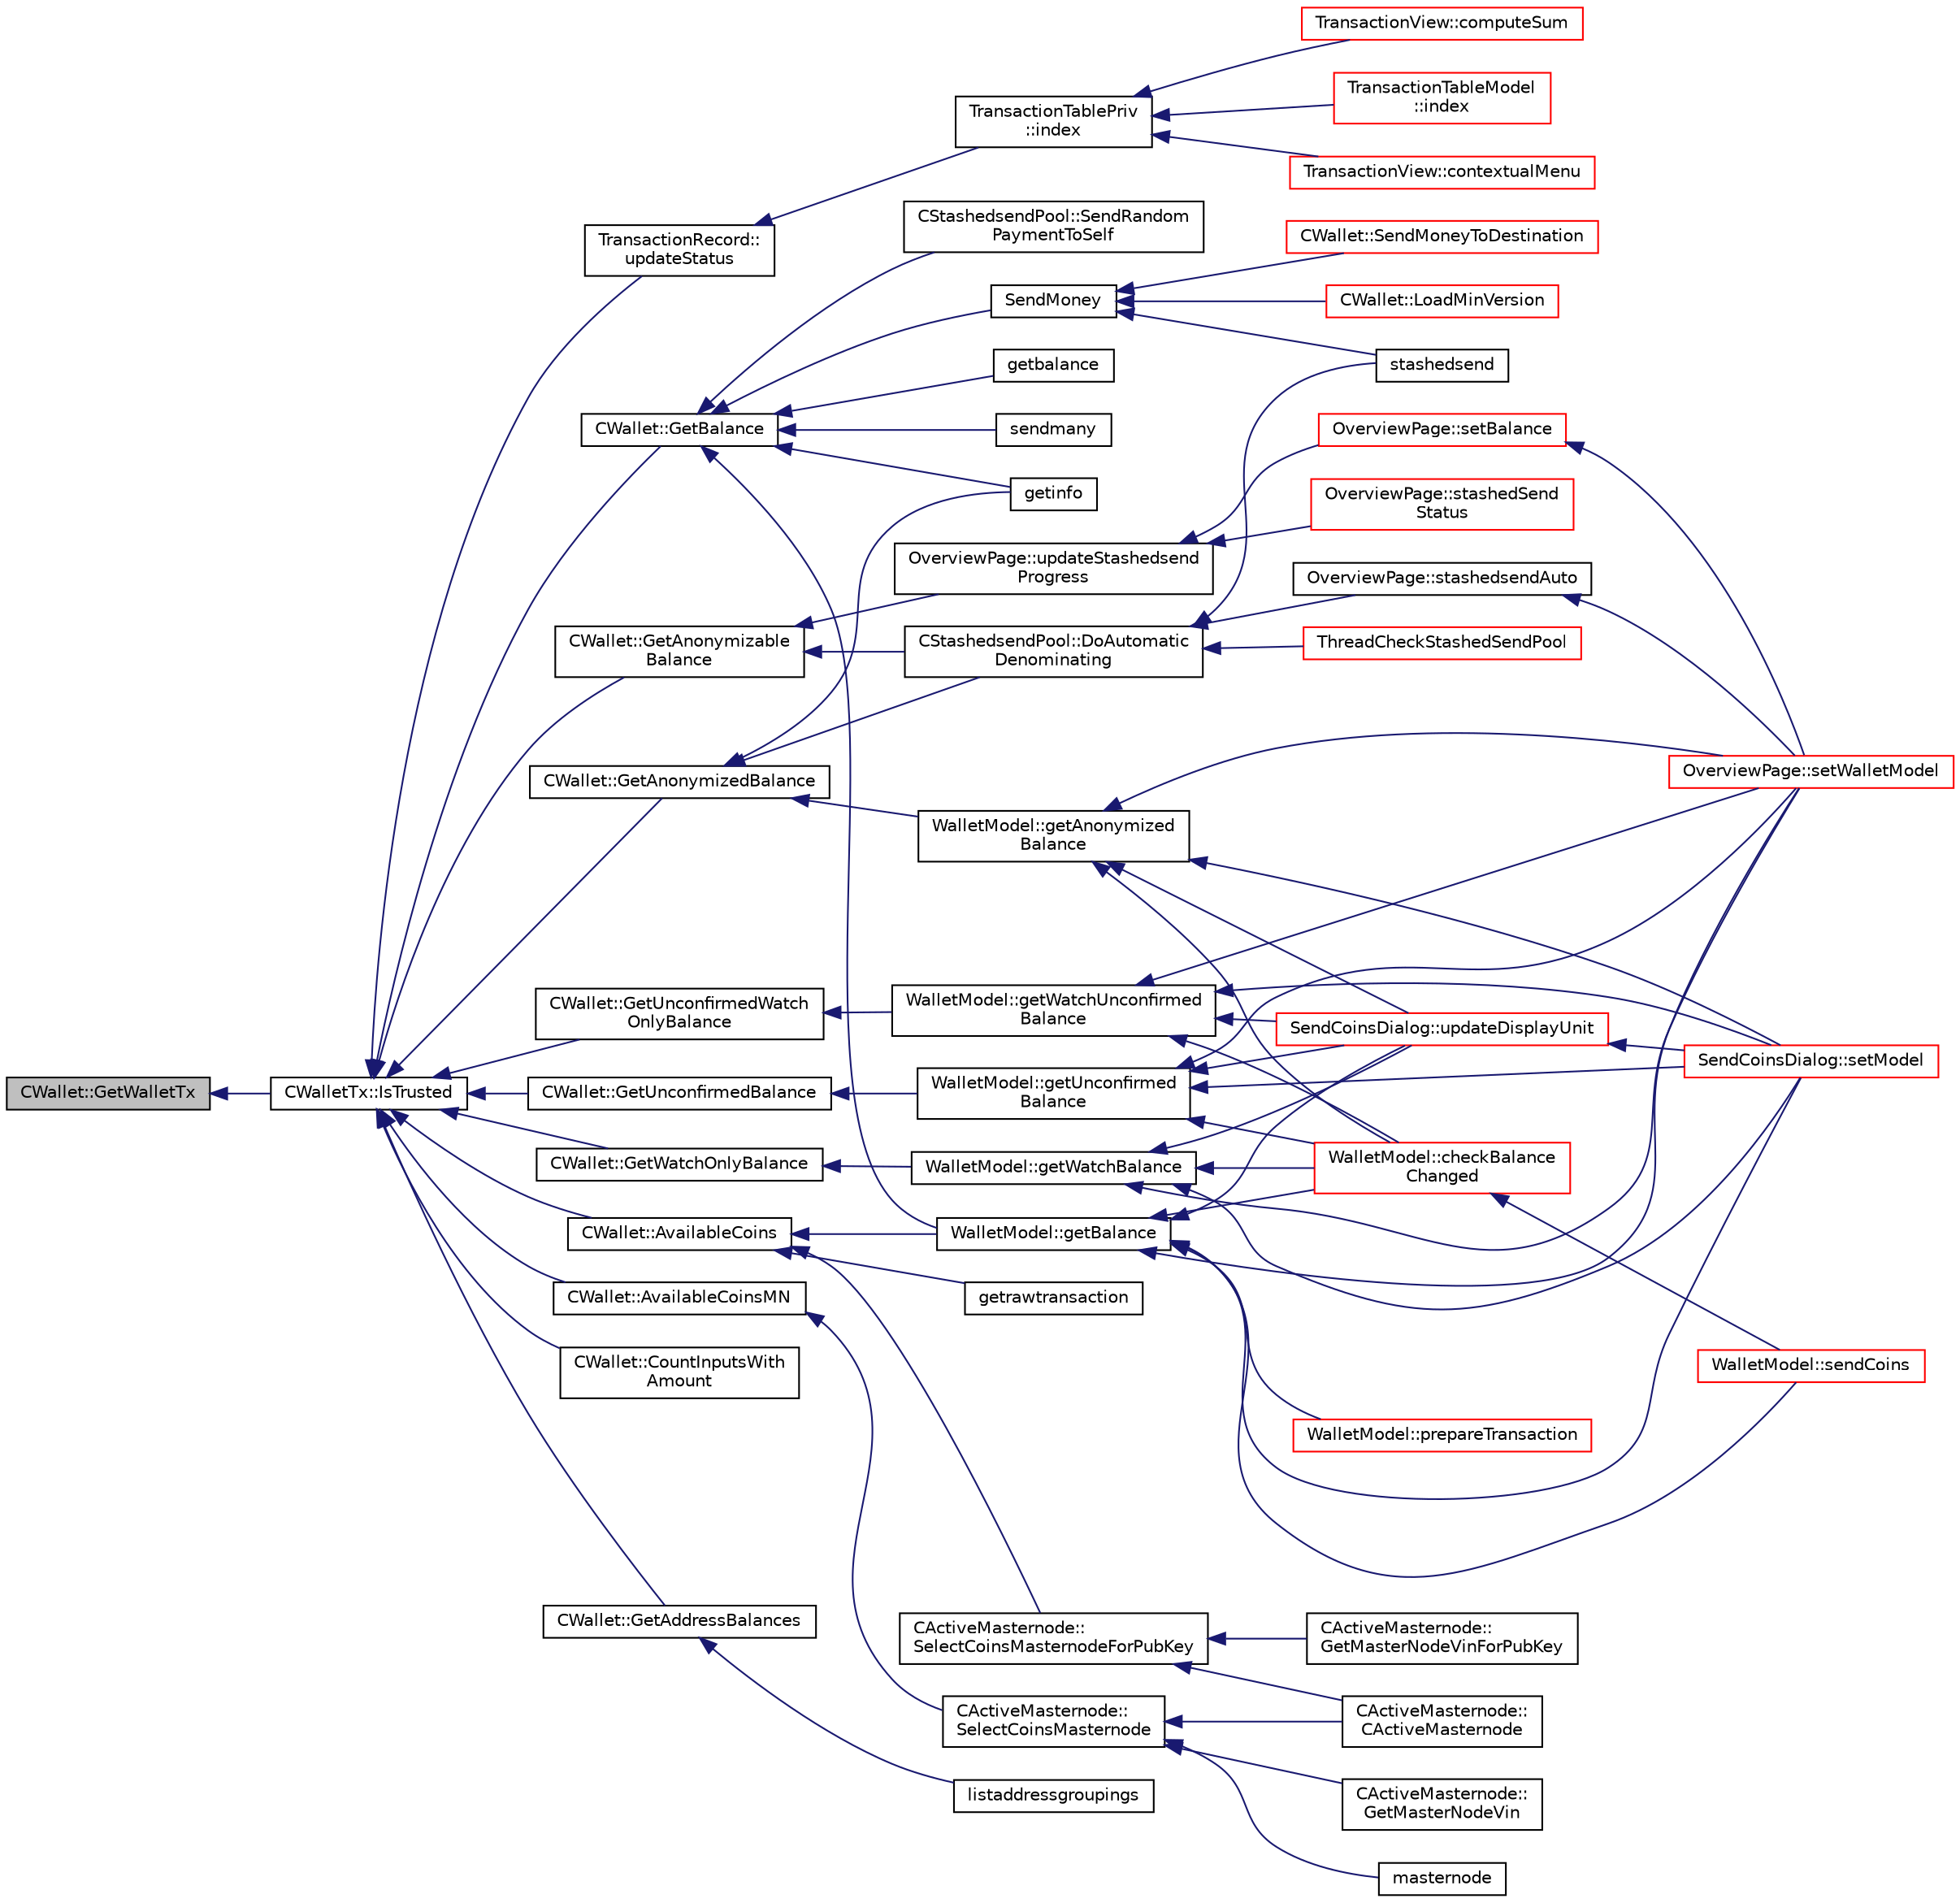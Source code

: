 digraph "CWallet::GetWalletTx"
{
  edge [fontname="Helvetica",fontsize="10",labelfontname="Helvetica",labelfontsize="10"];
  node [fontname="Helvetica",fontsize="10",shape=record];
  rankdir="LR";
  Node1896 [label="CWallet::GetWalletTx",height=0.2,width=0.4,color="black", fillcolor="grey75", style="filled", fontcolor="black"];
  Node1896 -> Node1897 [dir="back",color="midnightblue",fontsize="10",style="solid",fontname="Helvetica"];
  Node1897 [label="CWalletTx::IsTrusted",height=0.2,width=0.4,color="black", fillcolor="white", style="filled",URL="$d6/d53/class_c_wallet_tx.html#a71efb0d5b5def8ae00a1d74b8741bfcb"];
  Node1897 -> Node1898 [dir="back",color="midnightblue",fontsize="10",style="solid",fontname="Helvetica"];
  Node1898 [label="TransactionRecord::\lupdateStatus",height=0.2,width=0.4,color="black", fillcolor="white", style="filled",URL="$d1/da7/class_transaction_record.html#a9b643dd885a790ae511705a1446556be",tooltip="Update status from core wallet tx. "];
  Node1898 -> Node1899 [dir="back",color="midnightblue",fontsize="10",style="solid",fontname="Helvetica"];
  Node1899 [label="TransactionTablePriv\l::index",height=0.2,width=0.4,color="black", fillcolor="white", style="filled",URL="$d2/ddb/class_transaction_table_priv.html#ac692aa6aa7820e80accc971c70e0fae5"];
  Node1899 -> Node1900 [dir="back",color="midnightblue",fontsize="10",style="solid",fontname="Helvetica"];
  Node1900 [label="TransactionTableModel\l::index",height=0.2,width=0.4,color="red", fillcolor="white", style="filled",URL="$d7/dfe/class_transaction_table_model.html#af3a9a49314f80268a77a704f7f028905"];
  Node1899 -> Node1909 [dir="back",color="midnightblue",fontsize="10",style="solid",fontname="Helvetica"];
  Node1909 [label="TransactionView::contextualMenu",height=0.2,width=0.4,color="red", fillcolor="white", style="filled",URL="$d2/d2c/class_transaction_view.html#abe5793b86a4ea6f80a6d822ee878e646"];
  Node1899 -> Node1911 [dir="back",color="midnightblue",fontsize="10",style="solid",fontname="Helvetica"];
  Node1911 [label="TransactionView::computeSum",height=0.2,width=0.4,color="red", fillcolor="white", style="filled",URL="$d2/d2c/class_transaction_view.html#abb2ea48a61bb12a0dda9d63952adc50e",tooltip="Compute sum of all selected transactions. "];
  Node1897 -> Node1914 [dir="back",color="midnightblue",fontsize="10",style="solid",fontname="Helvetica"];
  Node1914 [label="CWallet::GetBalance",height=0.2,width=0.4,color="black", fillcolor="white", style="filled",URL="$d2/de5/class_c_wallet.html#aa6522c2833bc0a84d216cf102b51ba05"];
  Node1914 -> Node1915 [dir="back",color="midnightblue",fontsize="10",style="solid",fontname="Helvetica"];
  Node1915 [label="WalletModel::getBalance",height=0.2,width=0.4,color="black", fillcolor="white", style="filled",URL="$d4/d27/class_wallet_model.html#a4d2cb225a19b89c64f4b5d81faf89beb"];
  Node1915 -> Node1916 [dir="back",color="midnightblue",fontsize="10",style="solid",fontname="Helvetica"];
  Node1916 [label="OverviewPage::setWalletModel",height=0.2,width=0.4,color="red", fillcolor="white", style="filled",URL="$d1/d91/class_overview_page.html#a2ed52a3a87e9c74fee38fa873c9bc71f"];
  Node1915 -> Node1917 [dir="back",color="midnightblue",fontsize="10",style="solid",fontname="Helvetica"];
  Node1917 [label="SendCoinsDialog::setModel",height=0.2,width=0.4,color="red", fillcolor="white", style="filled",URL="$d6/de6/class_send_coins_dialog.html#a73a6c1b1850a334ee652ac167713a2aa"];
  Node1915 -> Node1918 [dir="back",color="midnightblue",fontsize="10",style="solid",fontname="Helvetica"];
  Node1918 [label="SendCoinsDialog::updateDisplayUnit",height=0.2,width=0.4,color="red", fillcolor="white", style="filled",URL="$d6/de6/class_send_coins_dialog.html#a74815ad8502b126200b6fd2e59e9f042"];
  Node1918 -> Node1917 [dir="back",color="midnightblue",fontsize="10",style="solid",fontname="Helvetica"];
  Node1915 -> Node1920 [dir="back",color="midnightblue",fontsize="10",style="solid",fontname="Helvetica"];
  Node1920 [label="WalletModel::checkBalance\lChanged",height=0.2,width=0.4,color="red", fillcolor="white", style="filled",URL="$d4/d27/class_wallet_model.html#adcc4eb8cd71cb4de223621866bb7fb7d"];
  Node1920 -> Node1921 [dir="back",color="midnightblue",fontsize="10",style="solid",fontname="Helvetica"];
  Node1921 [label="WalletModel::sendCoins",height=0.2,width=0.4,color="red", fillcolor="white", style="filled",URL="$d4/d27/class_wallet_model.html#a053fb3ff2b8b0347f83e6bb591126746"];
  Node1915 -> Node1924 [dir="back",color="midnightblue",fontsize="10",style="solid",fontname="Helvetica"];
  Node1924 [label="WalletModel::prepareTransaction",height=0.2,width=0.4,color="red", fillcolor="white", style="filled",URL="$d4/d27/class_wallet_model.html#a8abc851901c7c7343ebfb5a8e5fc0154"];
  Node1915 -> Node1921 [dir="back",color="midnightblue",fontsize="10",style="solid",fontname="Helvetica"];
  Node1914 -> Node1925 [dir="back",color="midnightblue",fontsize="10",style="solid",fontname="Helvetica"];
  Node1925 [label="getinfo",height=0.2,width=0.4,color="black", fillcolor="white", style="filled",URL="$db/d48/rpcmisc_8cpp.html#a70335b93783d51e48d276a1e08bd721a"];
  Node1914 -> Node1926 [dir="back",color="midnightblue",fontsize="10",style="solid",fontname="Helvetica"];
  Node1926 [label="SendMoney",height=0.2,width=0.4,color="black", fillcolor="white", style="filled",URL="$d5/d6b/rpcstashedsend_8cpp.html#a49669702f73a24c1d1dc5a08d7c0785f"];
  Node1926 -> Node1927 [dir="back",color="midnightblue",fontsize="10",style="solid",fontname="Helvetica"];
  Node1927 [label="stashedsend",height=0.2,width=0.4,color="black", fillcolor="white", style="filled",URL="$d5/d6b/rpcstashedsend_8cpp.html#a5a7cb1ad55aeaa8bcbb5172e9153a75a"];
  Node1926 -> Node1928 [dir="back",color="midnightblue",fontsize="10",style="solid",fontname="Helvetica"];
  Node1928 [label="CWallet::SendMoneyToDestination",height=0.2,width=0.4,color="red", fillcolor="white", style="filled",URL="$d2/de5/class_c_wallet.html#aad5d55fc472f6b9ccbec5af0a7246d60"];
  Node1926 -> Node1931 [dir="back",color="midnightblue",fontsize="10",style="solid",fontname="Helvetica"];
  Node1931 [label="CWallet::LoadMinVersion",height=0.2,width=0.4,color="red", fillcolor="white", style="filled",URL="$d2/de5/class_c_wallet.html#a88317da8dab80135b8db73e945e15b60"];
  Node1914 -> Node1938 [dir="back",color="midnightblue",fontsize="10",style="solid",fontname="Helvetica"];
  Node1938 [label="getbalance",height=0.2,width=0.4,color="black", fillcolor="white", style="filled",URL="$df/d1d/rpcwallet_8cpp.html#a1fdcef480c78c033eb587bd442ec305f"];
  Node1914 -> Node1939 [dir="back",color="midnightblue",fontsize="10",style="solid",fontname="Helvetica"];
  Node1939 [label="sendmany",height=0.2,width=0.4,color="black", fillcolor="white", style="filled",URL="$df/d1d/rpcwallet_8cpp.html#adeb5f23f20fb4e589dab23cadf75c92d"];
  Node1914 -> Node1940 [dir="back",color="midnightblue",fontsize="10",style="solid",fontname="Helvetica"];
  Node1940 [label="CStashedsendPool::SendRandom\lPaymentToSelf",height=0.2,width=0.4,color="black", fillcolor="white", style="filled",URL="$dd/d8a/class_c_stashedsend_pool.html#acd9417cd11b55cbec6a04a41fbbba939",tooltip="Used for liquidity providers. "];
  Node1897 -> Node1941 [dir="back",color="midnightblue",fontsize="10",style="solid",fontname="Helvetica"];
  Node1941 [label="CWallet::GetAnonymizable\lBalance",height=0.2,width=0.4,color="black", fillcolor="white", style="filled",URL="$d2/de5/class_c_wallet.html#a173ba5fb0dee2879755682ec21ee57a7"];
  Node1941 -> Node1942 [dir="back",color="midnightblue",fontsize="10",style="solid",fontname="Helvetica"];
  Node1942 [label="OverviewPage::updateStashedsend\lProgress",height=0.2,width=0.4,color="black", fillcolor="white", style="filled",URL="$d1/d91/class_overview_page.html#acf4dda06d83173e5c701f4953c6a09aa"];
  Node1942 -> Node1943 [dir="back",color="midnightblue",fontsize="10",style="solid",fontname="Helvetica"];
  Node1943 [label="OverviewPage::setBalance",height=0.2,width=0.4,color="red", fillcolor="white", style="filled",URL="$d1/d91/class_overview_page.html#a070a269ea7c7aacf129e6325fcd8343a"];
  Node1943 -> Node1916 [dir="back",color="midnightblue",fontsize="10",style="solid",fontname="Helvetica"];
  Node1942 -> Node1945 [dir="back",color="midnightblue",fontsize="10",style="solid",fontname="Helvetica"];
  Node1945 [label="OverviewPage::stashedSend\lStatus",height=0.2,width=0.4,color="red", fillcolor="white", style="filled",URL="$d1/d91/class_overview_page.html#ac6d1b3475132a87b31c1510014e4d0e7"];
  Node1941 -> Node1949 [dir="back",color="midnightblue",fontsize="10",style="solid",fontname="Helvetica"];
  Node1949 [label="CStashedsendPool::DoAutomatic\lDenominating",height=0.2,width=0.4,color="black", fillcolor="white", style="filled",URL="$dd/d8a/class_c_stashedsend_pool.html#a21f19df4854af34c8f89187c768a524f",tooltip="Passively run Stashedsend in the background according to the configuration in settings (only for QT) ..."];
  Node1949 -> Node1950 [dir="back",color="midnightblue",fontsize="10",style="solid",fontname="Helvetica"];
  Node1950 [label="OverviewPage::stashedsendAuto",height=0.2,width=0.4,color="black", fillcolor="white", style="filled",URL="$d1/d91/class_overview_page.html#abf60d7de5f283687a914b487dc44ca76"];
  Node1950 -> Node1916 [dir="back",color="midnightblue",fontsize="10",style="solid",fontname="Helvetica"];
  Node1949 -> Node1927 [dir="back",color="midnightblue",fontsize="10",style="solid",fontname="Helvetica"];
  Node1949 -> Node1951 [dir="back",color="midnightblue",fontsize="10",style="solid",fontname="Helvetica"];
  Node1951 [label="ThreadCheckStashedSendPool",height=0.2,width=0.4,color="red", fillcolor="white", style="filled",URL="$d9/dbc/stashedsend_8h.html#ab583ddc86effded8432ea5387f77d883"];
  Node1897 -> Node1953 [dir="back",color="midnightblue",fontsize="10",style="solid",fontname="Helvetica"];
  Node1953 [label="CWallet::GetAnonymizedBalance",height=0.2,width=0.4,color="black", fillcolor="white", style="filled",URL="$d2/de5/class_c_wallet.html#ad71e805ab9614962a57cb931e91b4297"];
  Node1953 -> Node1954 [dir="back",color="midnightblue",fontsize="10",style="solid",fontname="Helvetica"];
  Node1954 [label="WalletModel::getAnonymized\lBalance",height=0.2,width=0.4,color="black", fillcolor="white", style="filled",URL="$d4/d27/class_wallet_model.html#a3b4c7b849fca17bb1f8e315e23e68c7d"];
  Node1954 -> Node1916 [dir="back",color="midnightblue",fontsize="10",style="solid",fontname="Helvetica"];
  Node1954 -> Node1917 [dir="back",color="midnightblue",fontsize="10",style="solid",fontname="Helvetica"];
  Node1954 -> Node1918 [dir="back",color="midnightblue",fontsize="10",style="solid",fontname="Helvetica"];
  Node1954 -> Node1920 [dir="back",color="midnightblue",fontsize="10",style="solid",fontname="Helvetica"];
  Node1953 -> Node1925 [dir="back",color="midnightblue",fontsize="10",style="solid",fontname="Helvetica"];
  Node1953 -> Node1949 [dir="back",color="midnightblue",fontsize="10",style="solid",fontname="Helvetica"];
  Node1897 -> Node1955 [dir="back",color="midnightblue",fontsize="10",style="solid",fontname="Helvetica"];
  Node1955 [label="CWallet::GetUnconfirmedBalance",height=0.2,width=0.4,color="black", fillcolor="white", style="filled",URL="$d2/de5/class_c_wallet.html#a6e6e1497535d499242c2f2a76d1cbe63"];
  Node1955 -> Node1956 [dir="back",color="midnightblue",fontsize="10",style="solid",fontname="Helvetica"];
  Node1956 [label="WalletModel::getUnconfirmed\lBalance",height=0.2,width=0.4,color="black", fillcolor="white", style="filled",URL="$d4/d27/class_wallet_model.html#a5028f20a33e0d17942abeea537916736"];
  Node1956 -> Node1916 [dir="back",color="midnightblue",fontsize="10",style="solid",fontname="Helvetica"];
  Node1956 -> Node1917 [dir="back",color="midnightblue",fontsize="10",style="solid",fontname="Helvetica"];
  Node1956 -> Node1918 [dir="back",color="midnightblue",fontsize="10",style="solid",fontname="Helvetica"];
  Node1956 -> Node1920 [dir="back",color="midnightblue",fontsize="10",style="solid",fontname="Helvetica"];
  Node1897 -> Node1957 [dir="back",color="midnightblue",fontsize="10",style="solid",fontname="Helvetica"];
  Node1957 [label="CWallet::GetWatchOnlyBalance",height=0.2,width=0.4,color="black", fillcolor="white", style="filled",URL="$d2/de5/class_c_wallet.html#a92a58ebac7d7d398597657600db56611"];
  Node1957 -> Node1958 [dir="back",color="midnightblue",fontsize="10",style="solid",fontname="Helvetica"];
  Node1958 [label="WalletModel::getWatchBalance",height=0.2,width=0.4,color="black", fillcolor="white", style="filled",URL="$d4/d27/class_wallet_model.html#a6d9050286d99bccb4a28a8d88f0ca5f8"];
  Node1958 -> Node1916 [dir="back",color="midnightblue",fontsize="10",style="solid",fontname="Helvetica"];
  Node1958 -> Node1917 [dir="back",color="midnightblue",fontsize="10",style="solid",fontname="Helvetica"];
  Node1958 -> Node1918 [dir="back",color="midnightblue",fontsize="10",style="solid",fontname="Helvetica"];
  Node1958 -> Node1920 [dir="back",color="midnightblue",fontsize="10",style="solid",fontname="Helvetica"];
  Node1897 -> Node1959 [dir="back",color="midnightblue",fontsize="10",style="solid",fontname="Helvetica"];
  Node1959 [label="CWallet::GetUnconfirmedWatch\lOnlyBalance",height=0.2,width=0.4,color="black", fillcolor="white", style="filled",URL="$d2/de5/class_c_wallet.html#ab0c110f14f0429f9de594b2293837621"];
  Node1959 -> Node1960 [dir="back",color="midnightblue",fontsize="10",style="solid",fontname="Helvetica"];
  Node1960 [label="WalletModel::getWatchUnconfirmed\lBalance",height=0.2,width=0.4,color="black", fillcolor="white", style="filled",URL="$d4/d27/class_wallet_model.html#a691b35afd9aff056e1398fd057691ff1"];
  Node1960 -> Node1916 [dir="back",color="midnightblue",fontsize="10",style="solid",fontname="Helvetica"];
  Node1960 -> Node1917 [dir="back",color="midnightblue",fontsize="10",style="solid",fontname="Helvetica"];
  Node1960 -> Node1918 [dir="back",color="midnightblue",fontsize="10",style="solid",fontname="Helvetica"];
  Node1960 -> Node1920 [dir="back",color="midnightblue",fontsize="10",style="solid",fontname="Helvetica"];
  Node1897 -> Node1961 [dir="back",color="midnightblue",fontsize="10",style="solid",fontname="Helvetica"];
  Node1961 [label="CWallet::AvailableCoins",height=0.2,width=0.4,color="black", fillcolor="white", style="filled",URL="$d2/de5/class_c_wallet.html#a0f950dede91de2be32ea8c43a40469ab"];
  Node1961 -> Node1962 [dir="back",color="midnightblue",fontsize="10",style="solid",fontname="Helvetica"];
  Node1962 [label="CActiveMasternode::\lSelectCoinsMasternodeForPubKey",height=0.2,width=0.4,color="black", fillcolor="white", style="filled",URL="$d9/d29/class_c_active_masternode.html#aefe3cf727f6f6407da78d41afe9846d0"];
  Node1962 -> Node1963 [dir="back",color="midnightblue",fontsize="10",style="solid",fontname="Helvetica"];
  Node1963 [label="CActiveMasternode::\lGetMasterNodeVinForPubKey",height=0.2,width=0.4,color="black", fillcolor="white", style="filled",URL="$d9/d29/class_c_active_masternode.html#ada17e6bbfd69a3acf166b49c10365da4"];
  Node1962 -> Node1964 [dir="back",color="midnightblue",fontsize="10",style="solid",fontname="Helvetica"];
  Node1964 [label="CActiveMasternode::\lCActiveMasternode",height=0.2,width=0.4,color="black", fillcolor="white", style="filled",URL="$d9/d29/class_c_active_masternode.html#a7ffb946d1b2aad0054d3b3efce8c0543"];
  Node1961 -> Node1915 [dir="back",color="midnightblue",fontsize="10",style="solid",fontname="Helvetica"];
  Node1961 -> Node1965 [dir="back",color="midnightblue",fontsize="10",style="solid",fontname="Helvetica"];
  Node1965 [label="getrawtransaction",height=0.2,width=0.4,color="black", fillcolor="white", style="filled",URL="$dc/da8/rpcrawtransaction_8cpp.html#a12e1b8a05d99d1544e5343c2282cc55a"];
  Node1897 -> Node1966 [dir="back",color="midnightblue",fontsize="10",style="solid",fontname="Helvetica"];
  Node1966 [label="CWallet::AvailableCoinsMN",height=0.2,width=0.4,color="black", fillcolor="white", style="filled",URL="$d2/de5/class_c_wallet.html#a8ba0ffab3889fb1d3519d8578e26cb16"];
  Node1966 -> Node1967 [dir="back",color="midnightblue",fontsize="10",style="solid",fontname="Helvetica"];
  Node1967 [label="CActiveMasternode::\lSelectCoinsMasternode",height=0.2,width=0.4,color="black", fillcolor="white", style="filled",URL="$d9/d29/class_c_active_masternode.html#ac4fc5fb1681bf0a0f3d30e706fb0577a"];
  Node1967 -> Node1968 [dir="back",color="midnightblue",fontsize="10",style="solid",fontname="Helvetica"];
  Node1968 [label="CActiveMasternode::\lGetMasterNodeVin",height=0.2,width=0.4,color="black", fillcolor="white", style="filled",URL="$d9/d29/class_c_active_masternode.html#adc93036b86ee9ef6abe5e0b783a51283"];
  Node1967 -> Node1964 [dir="back",color="midnightblue",fontsize="10",style="solid",fontname="Helvetica"];
  Node1967 -> Node1969 [dir="back",color="midnightblue",fontsize="10",style="solid",fontname="Helvetica"];
  Node1969 [label="masternode",height=0.2,width=0.4,color="black", fillcolor="white", style="filled",URL="$d5/d6b/rpcstashedsend_8cpp.html#a30609e443aeb47c29ed0878d16b1b5e1"];
  Node1897 -> Node1970 [dir="back",color="midnightblue",fontsize="10",style="solid",fontname="Helvetica"];
  Node1970 [label="CWallet::CountInputsWith\lAmount",height=0.2,width=0.4,color="black", fillcolor="white", style="filled",URL="$d2/de5/class_c_wallet.html#afc835c371840922eb33457c09cf43ba6"];
  Node1897 -> Node1971 [dir="back",color="midnightblue",fontsize="10",style="solid",fontname="Helvetica"];
  Node1971 [label="CWallet::GetAddressBalances",height=0.2,width=0.4,color="black", fillcolor="white", style="filled",URL="$d2/de5/class_c_wallet.html#aadffdf5d0e2f2413cdcc2a39fc2e310d"];
  Node1971 -> Node1972 [dir="back",color="midnightblue",fontsize="10",style="solid",fontname="Helvetica"];
  Node1972 [label="listaddressgroupings",height=0.2,width=0.4,color="black", fillcolor="white", style="filled",URL="$df/d1d/rpcwallet_8cpp.html#a6be618acd7a7b1fb454dacbf24294317"];
}
